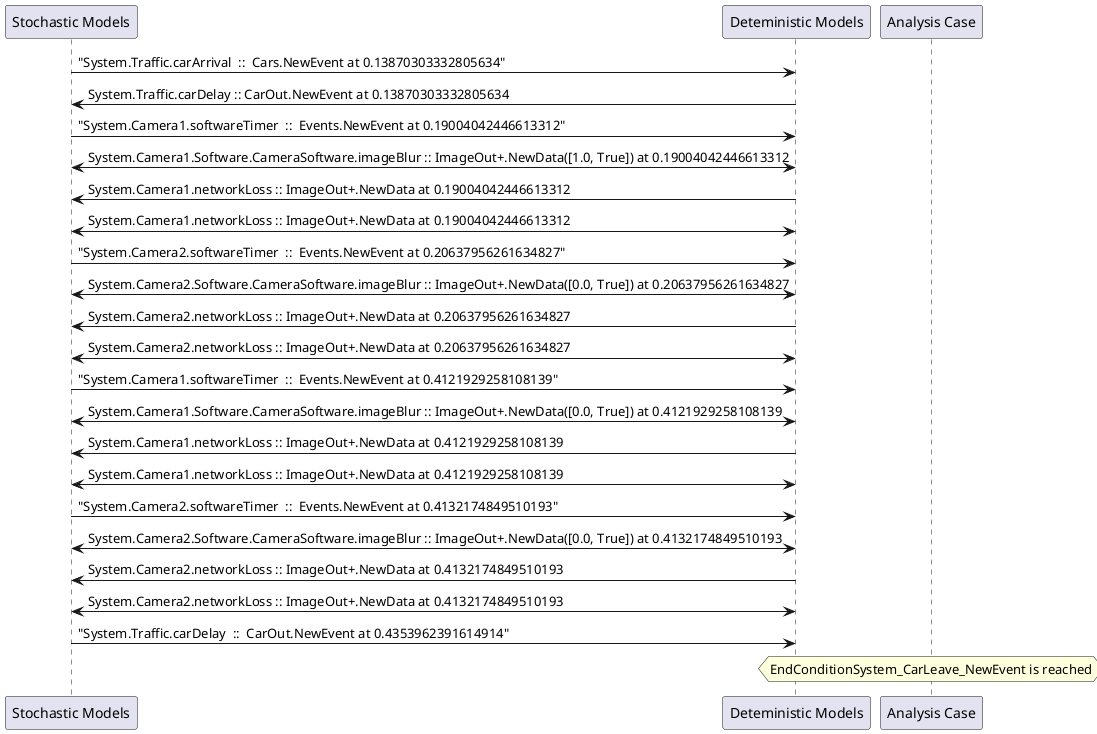 
	@startuml
	participant "Stochastic Models" as stochmodel
	participant "Deteministic Models" as detmodel
	participant "Analysis Case" as analysis
	{29463_stop} stochmodel -> detmodel : "System.Traffic.carArrival  ::  Cars.NewEvent at 0.13870303332805634"
{29472_start} detmodel -> stochmodel : System.Traffic.carDelay :: CarOut.NewEvent at 0.13870303332805634
{29431_stop} stochmodel -> detmodel : "System.Camera1.softwareTimer  ::  Events.NewEvent at 0.19004042446613312"
detmodel <-> stochmodel : System.Camera1.Software.CameraSoftware.imageBlur :: ImageOut+.NewData([1.0, True]) at 0.19004042446613312
detmodel -> stochmodel : System.Camera1.networkLoss :: ImageOut+.NewData at 0.19004042446613312
detmodel <-> stochmodel : System.Camera1.networkLoss :: ImageOut+.NewData at 0.19004042446613312
{29447_stop} stochmodel -> detmodel : "System.Camera2.softwareTimer  ::  Events.NewEvent at 0.20637956261634827"
detmodel <-> stochmodel : System.Camera2.Software.CameraSoftware.imageBlur :: ImageOut+.NewData([0.0, True]) at 0.20637956261634827
detmodel -> stochmodel : System.Camera2.networkLoss :: ImageOut+.NewData at 0.20637956261634827
detmodel <-> stochmodel : System.Camera2.networkLoss :: ImageOut+.NewData at 0.20637956261634827
{29432_stop} stochmodel -> detmodel : "System.Camera1.softwareTimer  ::  Events.NewEvent at 0.4121929258108139"
detmodel <-> stochmodel : System.Camera1.Software.CameraSoftware.imageBlur :: ImageOut+.NewData([0.0, True]) at 0.4121929258108139
detmodel -> stochmodel : System.Camera1.networkLoss :: ImageOut+.NewData at 0.4121929258108139
detmodel <-> stochmodel : System.Camera1.networkLoss :: ImageOut+.NewData at 0.4121929258108139
{29448_stop} stochmodel -> detmodel : "System.Camera2.softwareTimer  ::  Events.NewEvent at 0.4132174849510193"
detmodel <-> stochmodel : System.Camera2.Software.CameraSoftware.imageBlur :: ImageOut+.NewData([0.0, True]) at 0.4132174849510193
detmodel -> stochmodel : System.Camera2.networkLoss :: ImageOut+.NewData at 0.4132174849510193
detmodel <-> stochmodel : System.Camera2.networkLoss :: ImageOut+.NewData at 0.4132174849510193
{29472_stop} stochmodel -> detmodel : "System.Traffic.carDelay  ::  CarOut.NewEvent at 0.4353962391614914"
{29472_start} <-> {29472_stop} : delay
hnote over analysis 
EndConditionSystem_CarLeave_NewEvent is reached
endnote
@enduml